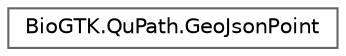 digraph "Graphical Class Hierarchy"
{
 // LATEX_PDF_SIZE
  bgcolor="transparent";
  edge [fontname=Helvetica,fontsize=10,labelfontname=Helvetica,labelfontsize=10];
  node [fontname=Helvetica,fontsize=10,shape=box,height=0.2,width=0.4];
  rankdir="LR";
  Node0 [id="Node000000",label="BioGTK.QuPath.GeoJsonPoint",height=0.2,width=0.4,color="grey40", fillcolor="white", style="filled",URL="$class_bio_g_t_k_1_1_qu_path_1_1_geo_json_point.html",tooltip=" "];
}
